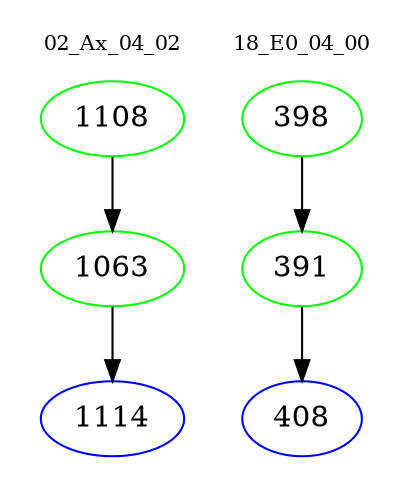digraph{
subgraph cluster_0 {
color = white
label = "02_Ax_04_02";
fontsize=10;
T0_1108 [label="1108", color="green"]
T0_1108 -> T0_1063 [color="black"]
T0_1063 [label="1063", color="green"]
T0_1063 -> T0_1114 [color="black"]
T0_1114 [label="1114", color="blue"]
}
subgraph cluster_1 {
color = white
label = "18_E0_04_00";
fontsize=10;
T1_398 [label="398", color="green"]
T1_398 -> T1_391 [color="black"]
T1_391 [label="391", color="green"]
T1_391 -> T1_408 [color="black"]
T1_408 [label="408", color="blue"]
}
}
